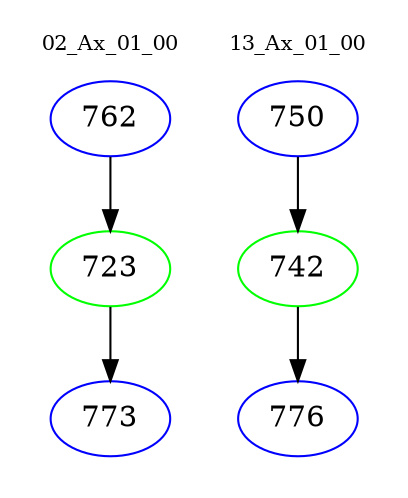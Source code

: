 digraph{
subgraph cluster_0 {
color = white
label = "02_Ax_01_00";
fontsize=10;
T0_762 [label="762", color="blue"]
T0_762 -> T0_723 [color="black"]
T0_723 [label="723", color="green"]
T0_723 -> T0_773 [color="black"]
T0_773 [label="773", color="blue"]
}
subgraph cluster_1 {
color = white
label = "13_Ax_01_00";
fontsize=10;
T1_750 [label="750", color="blue"]
T1_750 -> T1_742 [color="black"]
T1_742 [label="742", color="green"]
T1_742 -> T1_776 [color="black"]
T1_776 [label="776", color="blue"]
}
}
